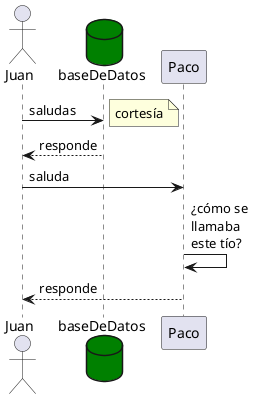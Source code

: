   @startuml
 
    actor Juan
    database baseDeDatos #green
 
    Juan -> baseDeDatos: saludas
    note right: cortesía
    Juan <-- baseDeDatos: responde
 
    Juan -> Paco: saluda
    Paco -> Paco: ¿cómo se \nllamaba \neste tío?
    Juan <-- Paco: responde
 
  @enduml